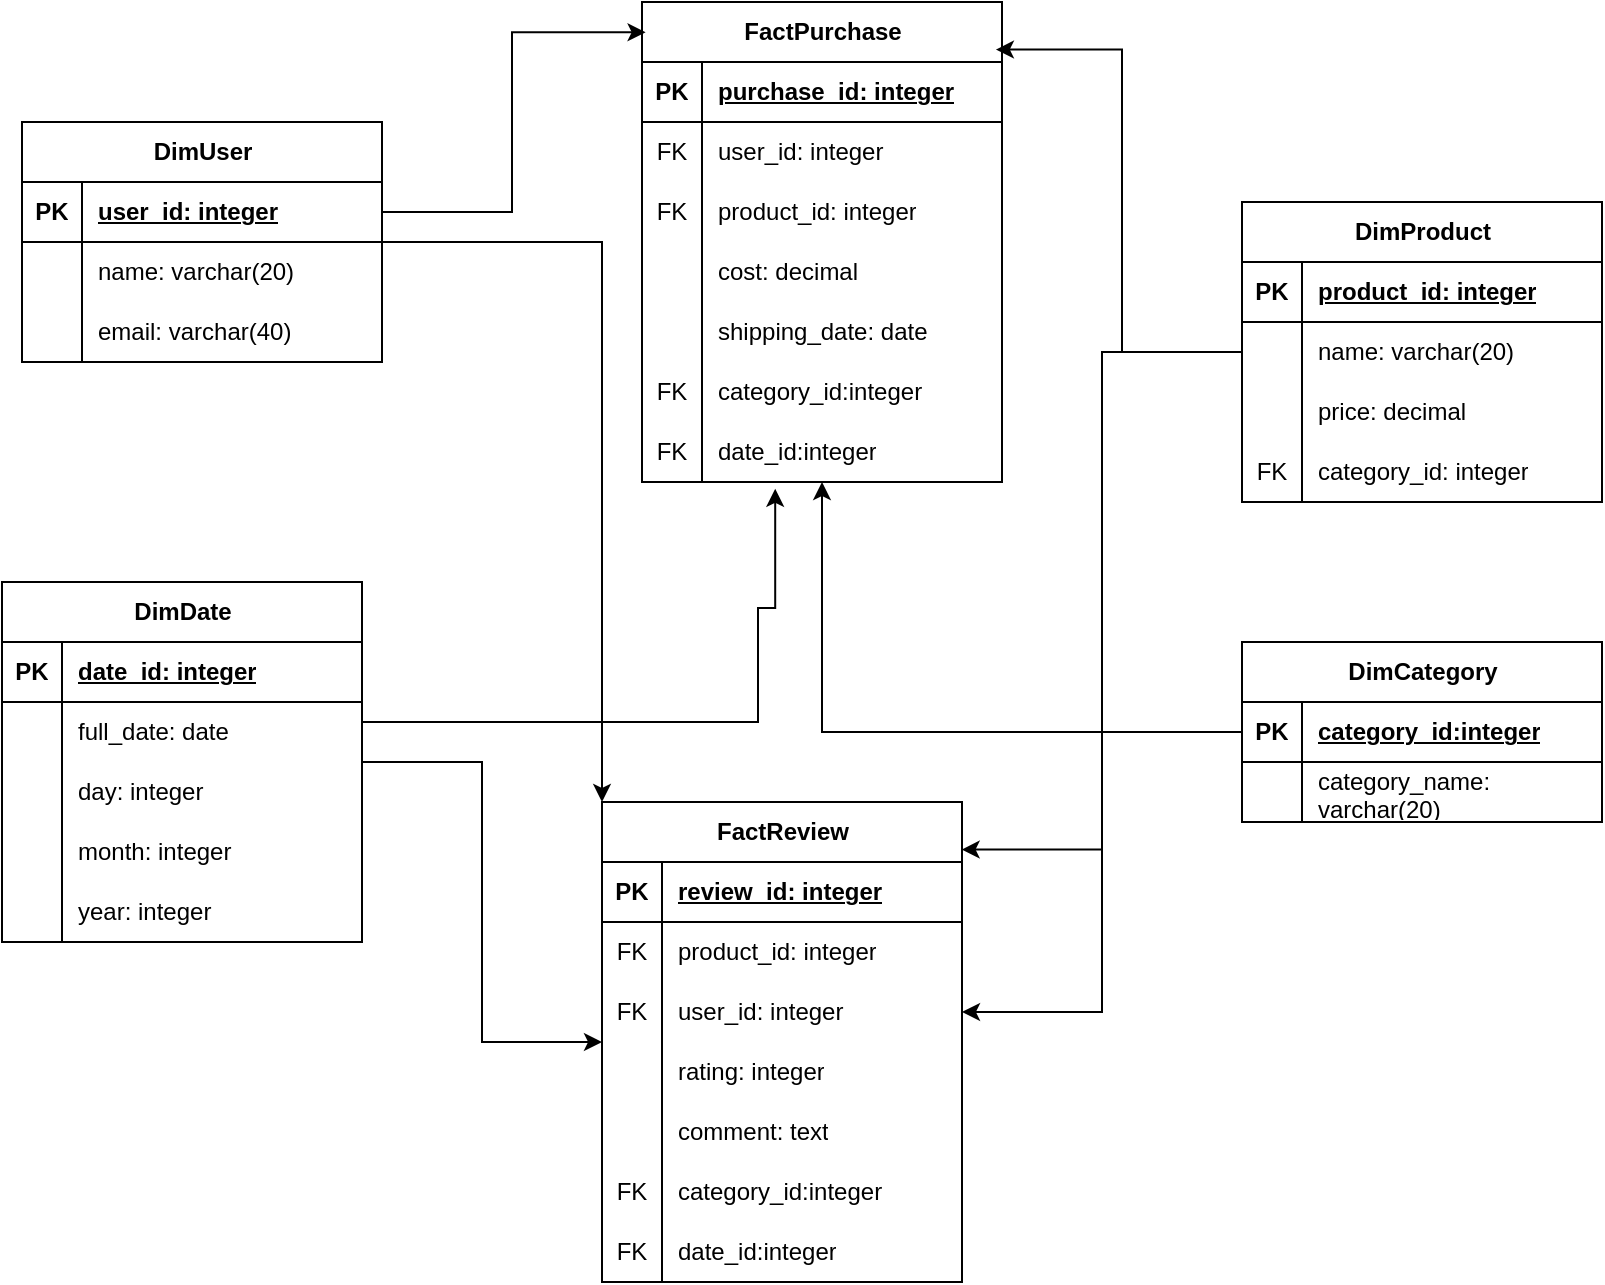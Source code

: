 <mxfile version="24.9.0">
  <diagram name="Страница-1" id="wUg-gi6OLeKj8OR2KVJY">
    <mxGraphModel dx="1877" dy="557" grid="1" gridSize="10" guides="1" tooltips="1" connect="1" arrows="1" fold="1" page="1" pageScale="1" pageWidth="827" pageHeight="1169" math="0" shadow="0">
      <root>
        <mxCell id="0" />
        <mxCell id="1" parent="0" />
        <mxCell id="k4bOj2LmGXRxquR_Z8xC-97" style="edgeStyle=orthogonalEdgeStyle;rounded=0;orthogonalLoop=1;jettySize=auto;html=1;entryX=0;entryY=0;entryDx=0;entryDy=0;" edge="1" parent="1" source="k4bOj2LmGXRxquR_Z8xC-1" target="k4bOj2LmGXRxquR_Z8xC-66">
          <mxGeometry relative="1" as="geometry" />
        </mxCell>
        <mxCell id="k4bOj2LmGXRxquR_Z8xC-1" value="DimUser" style="shape=table;startSize=30;container=1;collapsible=1;childLayout=tableLayout;fixedRows=1;rowLines=0;fontStyle=1;align=center;resizeLast=1;html=1;" vertex="1" parent="1">
          <mxGeometry x="-30" y="180" width="180" height="120" as="geometry" />
        </mxCell>
        <mxCell id="k4bOj2LmGXRxquR_Z8xC-2" value="" style="shape=tableRow;horizontal=0;startSize=0;swimlaneHead=0;swimlaneBody=0;fillColor=none;collapsible=0;dropTarget=0;points=[[0,0.5],[1,0.5]];portConstraint=eastwest;top=0;left=0;right=0;bottom=1;" vertex="1" parent="k4bOj2LmGXRxquR_Z8xC-1">
          <mxGeometry y="30" width="180" height="30" as="geometry" />
        </mxCell>
        <mxCell id="k4bOj2LmGXRxquR_Z8xC-3" value="PK" style="shape=partialRectangle;connectable=0;fillColor=none;top=0;left=0;bottom=0;right=0;fontStyle=1;overflow=hidden;whiteSpace=wrap;html=1;" vertex="1" parent="k4bOj2LmGXRxquR_Z8xC-2">
          <mxGeometry width="30" height="30" as="geometry">
            <mxRectangle width="30" height="30" as="alternateBounds" />
          </mxGeometry>
        </mxCell>
        <mxCell id="k4bOj2LmGXRxquR_Z8xC-4" value="user_id: integer" style="shape=partialRectangle;connectable=0;fillColor=none;top=0;left=0;bottom=0;right=0;align=left;spacingLeft=6;fontStyle=5;overflow=hidden;whiteSpace=wrap;html=1;" vertex="1" parent="k4bOj2LmGXRxquR_Z8xC-2">
          <mxGeometry x="30" width="150" height="30" as="geometry">
            <mxRectangle width="150" height="30" as="alternateBounds" />
          </mxGeometry>
        </mxCell>
        <mxCell id="k4bOj2LmGXRxquR_Z8xC-5" value="" style="shape=tableRow;horizontal=0;startSize=0;swimlaneHead=0;swimlaneBody=0;fillColor=none;collapsible=0;dropTarget=0;points=[[0,0.5],[1,0.5]];portConstraint=eastwest;top=0;left=0;right=0;bottom=0;" vertex="1" parent="k4bOj2LmGXRxquR_Z8xC-1">
          <mxGeometry y="60" width="180" height="30" as="geometry" />
        </mxCell>
        <mxCell id="k4bOj2LmGXRxquR_Z8xC-6" value="" style="shape=partialRectangle;connectable=0;fillColor=none;top=0;left=0;bottom=0;right=0;editable=1;overflow=hidden;whiteSpace=wrap;html=1;" vertex="1" parent="k4bOj2LmGXRxquR_Z8xC-5">
          <mxGeometry width="30" height="30" as="geometry">
            <mxRectangle width="30" height="30" as="alternateBounds" />
          </mxGeometry>
        </mxCell>
        <mxCell id="k4bOj2LmGXRxquR_Z8xC-7" value="name: varchar(20)" style="shape=partialRectangle;connectable=0;fillColor=none;top=0;left=0;bottom=0;right=0;align=left;spacingLeft=6;overflow=hidden;whiteSpace=wrap;html=1;" vertex="1" parent="k4bOj2LmGXRxquR_Z8xC-5">
          <mxGeometry x="30" width="150" height="30" as="geometry">
            <mxRectangle width="150" height="30" as="alternateBounds" />
          </mxGeometry>
        </mxCell>
        <mxCell id="k4bOj2LmGXRxquR_Z8xC-8" value="" style="shape=tableRow;horizontal=0;startSize=0;swimlaneHead=0;swimlaneBody=0;fillColor=none;collapsible=0;dropTarget=0;points=[[0,0.5],[1,0.5]];portConstraint=eastwest;top=0;left=0;right=0;bottom=0;" vertex="1" parent="k4bOj2LmGXRxquR_Z8xC-1">
          <mxGeometry y="90" width="180" height="30" as="geometry" />
        </mxCell>
        <mxCell id="k4bOj2LmGXRxquR_Z8xC-9" value="" style="shape=partialRectangle;connectable=0;fillColor=none;top=0;left=0;bottom=0;right=0;editable=1;overflow=hidden;whiteSpace=wrap;html=1;" vertex="1" parent="k4bOj2LmGXRxquR_Z8xC-8">
          <mxGeometry width="30" height="30" as="geometry">
            <mxRectangle width="30" height="30" as="alternateBounds" />
          </mxGeometry>
        </mxCell>
        <mxCell id="k4bOj2LmGXRxquR_Z8xC-10" value="email: varchar(40)" style="shape=partialRectangle;connectable=0;fillColor=none;top=0;left=0;bottom=0;right=0;align=left;spacingLeft=6;overflow=hidden;whiteSpace=wrap;html=1;" vertex="1" parent="k4bOj2LmGXRxquR_Z8xC-8">
          <mxGeometry x="30" width="150" height="30" as="geometry">
            <mxRectangle width="150" height="30" as="alternateBounds" />
          </mxGeometry>
        </mxCell>
        <mxCell id="k4bOj2LmGXRxquR_Z8xC-14" value="FactPurchase" style="shape=table;startSize=30;container=1;collapsible=1;childLayout=tableLayout;fixedRows=1;rowLines=0;fontStyle=1;align=center;resizeLast=1;html=1;" vertex="1" parent="1">
          <mxGeometry x="280" y="120" width="180" height="240" as="geometry" />
        </mxCell>
        <mxCell id="k4bOj2LmGXRxquR_Z8xC-15" value="" style="shape=tableRow;horizontal=0;startSize=0;swimlaneHead=0;swimlaneBody=0;fillColor=none;collapsible=0;dropTarget=0;points=[[0,0.5],[1,0.5]];portConstraint=eastwest;top=0;left=0;right=0;bottom=1;" vertex="1" parent="k4bOj2LmGXRxquR_Z8xC-14">
          <mxGeometry y="30" width="180" height="30" as="geometry" />
        </mxCell>
        <mxCell id="k4bOj2LmGXRxquR_Z8xC-16" value="PK" style="shape=partialRectangle;connectable=0;fillColor=none;top=0;left=0;bottom=0;right=0;fontStyle=1;overflow=hidden;whiteSpace=wrap;html=1;" vertex="1" parent="k4bOj2LmGXRxquR_Z8xC-15">
          <mxGeometry width="30" height="30" as="geometry">
            <mxRectangle width="30" height="30" as="alternateBounds" />
          </mxGeometry>
        </mxCell>
        <mxCell id="k4bOj2LmGXRxquR_Z8xC-17" value="purchase_id: integer" style="shape=partialRectangle;connectable=0;fillColor=none;top=0;left=0;bottom=0;right=0;align=left;spacingLeft=6;fontStyle=5;overflow=hidden;whiteSpace=wrap;html=1;" vertex="1" parent="k4bOj2LmGXRxquR_Z8xC-15">
          <mxGeometry x="30" width="150" height="30" as="geometry">
            <mxRectangle width="150" height="30" as="alternateBounds" />
          </mxGeometry>
        </mxCell>
        <mxCell id="k4bOj2LmGXRxquR_Z8xC-18" value="" style="shape=tableRow;horizontal=0;startSize=0;swimlaneHead=0;swimlaneBody=0;fillColor=none;collapsible=0;dropTarget=0;points=[[0,0.5],[1,0.5]];portConstraint=eastwest;top=0;left=0;right=0;bottom=0;" vertex="1" parent="k4bOj2LmGXRxquR_Z8xC-14">
          <mxGeometry y="60" width="180" height="30" as="geometry" />
        </mxCell>
        <mxCell id="k4bOj2LmGXRxquR_Z8xC-19" value="FK" style="shape=partialRectangle;connectable=0;fillColor=none;top=0;left=0;bottom=0;right=0;editable=1;overflow=hidden;whiteSpace=wrap;html=1;" vertex="1" parent="k4bOj2LmGXRxquR_Z8xC-18">
          <mxGeometry width="30" height="30" as="geometry">
            <mxRectangle width="30" height="30" as="alternateBounds" />
          </mxGeometry>
        </mxCell>
        <mxCell id="k4bOj2LmGXRxquR_Z8xC-20" value="user_id: integer" style="shape=partialRectangle;connectable=0;fillColor=none;top=0;left=0;bottom=0;right=0;align=left;spacingLeft=6;overflow=hidden;whiteSpace=wrap;html=1;" vertex="1" parent="k4bOj2LmGXRxquR_Z8xC-18">
          <mxGeometry x="30" width="150" height="30" as="geometry">
            <mxRectangle width="150" height="30" as="alternateBounds" />
          </mxGeometry>
        </mxCell>
        <mxCell id="k4bOj2LmGXRxquR_Z8xC-21" value="" style="shape=tableRow;horizontal=0;startSize=0;swimlaneHead=0;swimlaneBody=0;fillColor=none;collapsible=0;dropTarget=0;points=[[0,0.5],[1,0.5]];portConstraint=eastwest;top=0;left=0;right=0;bottom=0;" vertex="1" parent="k4bOj2LmGXRxquR_Z8xC-14">
          <mxGeometry y="90" width="180" height="30" as="geometry" />
        </mxCell>
        <mxCell id="k4bOj2LmGXRxquR_Z8xC-22" value="FK" style="shape=partialRectangle;connectable=0;fillColor=none;top=0;left=0;bottom=0;right=0;editable=1;overflow=hidden;whiteSpace=wrap;html=1;" vertex="1" parent="k4bOj2LmGXRxquR_Z8xC-21">
          <mxGeometry width="30" height="30" as="geometry">
            <mxRectangle width="30" height="30" as="alternateBounds" />
          </mxGeometry>
        </mxCell>
        <mxCell id="k4bOj2LmGXRxquR_Z8xC-23" value="product_id: integer" style="shape=partialRectangle;connectable=0;fillColor=none;top=0;left=0;bottom=0;right=0;align=left;spacingLeft=6;overflow=hidden;whiteSpace=wrap;html=1;" vertex="1" parent="k4bOj2LmGXRxquR_Z8xC-21">
          <mxGeometry x="30" width="150" height="30" as="geometry">
            <mxRectangle width="150" height="30" as="alternateBounds" />
          </mxGeometry>
        </mxCell>
        <mxCell id="k4bOj2LmGXRxquR_Z8xC-24" value="" style="shape=tableRow;horizontal=0;startSize=0;swimlaneHead=0;swimlaneBody=0;fillColor=none;collapsible=0;dropTarget=0;points=[[0,0.5],[1,0.5]];portConstraint=eastwest;top=0;left=0;right=0;bottom=0;" vertex="1" parent="k4bOj2LmGXRxquR_Z8xC-14">
          <mxGeometry y="120" width="180" height="30" as="geometry" />
        </mxCell>
        <mxCell id="k4bOj2LmGXRxquR_Z8xC-25" value="" style="shape=partialRectangle;connectable=0;fillColor=none;top=0;left=0;bottom=0;right=0;editable=1;overflow=hidden;whiteSpace=wrap;html=1;" vertex="1" parent="k4bOj2LmGXRxquR_Z8xC-24">
          <mxGeometry width="30" height="30" as="geometry">
            <mxRectangle width="30" height="30" as="alternateBounds" />
          </mxGeometry>
        </mxCell>
        <mxCell id="k4bOj2LmGXRxquR_Z8xC-26" value="cost: decimal" style="shape=partialRectangle;connectable=0;fillColor=none;top=0;left=0;bottom=0;right=0;align=left;spacingLeft=6;overflow=hidden;whiteSpace=wrap;html=1;" vertex="1" parent="k4bOj2LmGXRxquR_Z8xC-24">
          <mxGeometry x="30" width="150" height="30" as="geometry">
            <mxRectangle width="150" height="30" as="alternateBounds" />
          </mxGeometry>
        </mxCell>
        <mxCell id="k4bOj2LmGXRxquR_Z8xC-82" value="" style="shape=tableRow;horizontal=0;startSize=0;swimlaneHead=0;swimlaneBody=0;fillColor=none;collapsible=0;dropTarget=0;points=[[0,0.5],[1,0.5]];portConstraint=eastwest;top=0;left=0;right=0;bottom=0;" vertex="1" parent="k4bOj2LmGXRxquR_Z8xC-14">
          <mxGeometry y="150" width="180" height="30" as="geometry" />
        </mxCell>
        <mxCell id="k4bOj2LmGXRxquR_Z8xC-83" value="" style="shape=partialRectangle;connectable=0;fillColor=none;top=0;left=0;bottom=0;right=0;editable=1;overflow=hidden;whiteSpace=wrap;html=1;" vertex="1" parent="k4bOj2LmGXRxquR_Z8xC-82">
          <mxGeometry width="30" height="30" as="geometry">
            <mxRectangle width="30" height="30" as="alternateBounds" />
          </mxGeometry>
        </mxCell>
        <mxCell id="k4bOj2LmGXRxquR_Z8xC-84" value="shipping_date: date" style="shape=partialRectangle;connectable=0;fillColor=none;top=0;left=0;bottom=0;right=0;align=left;spacingLeft=6;overflow=hidden;whiteSpace=wrap;html=1;" vertex="1" parent="k4bOj2LmGXRxquR_Z8xC-82">
          <mxGeometry x="30" width="150" height="30" as="geometry">
            <mxRectangle width="150" height="30" as="alternateBounds" />
          </mxGeometry>
        </mxCell>
        <mxCell id="k4bOj2LmGXRxquR_Z8xC-122" value="" style="shape=tableRow;horizontal=0;startSize=0;swimlaneHead=0;swimlaneBody=0;fillColor=none;collapsible=0;dropTarget=0;points=[[0,0.5],[1,0.5]];portConstraint=eastwest;top=0;left=0;right=0;bottom=0;" vertex="1" parent="k4bOj2LmGXRxquR_Z8xC-14">
          <mxGeometry y="180" width="180" height="30" as="geometry" />
        </mxCell>
        <mxCell id="k4bOj2LmGXRxquR_Z8xC-123" value="FK" style="shape=partialRectangle;connectable=0;fillColor=none;top=0;left=0;bottom=0;right=0;editable=1;overflow=hidden;whiteSpace=wrap;html=1;" vertex="1" parent="k4bOj2LmGXRxquR_Z8xC-122">
          <mxGeometry width="30" height="30" as="geometry">
            <mxRectangle width="30" height="30" as="alternateBounds" />
          </mxGeometry>
        </mxCell>
        <mxCell id="k4bOj2LmGXRxquR_Z8xC-124" value="category_id:integer" style="shape=partialRectangle;connectable=0;fillColor=none;top=0;left=0;bottom=0;right=0;align=left;spacingLeft=6;overflow=hidden;whiteSpace=wrap;html=1;" vertex="1" parent="k4bOj2LmGXRxquR_Z8xC-122">
          <mxGeometry x="30" width="150" height="30" as="geometry">
            <mxRectangle width="150" height="30" as="alternateBounds" />
          </mxGeometry>
        </mxCell>
        <mxCell id="k4bOj2LmGXRxquR_Z8xC-125" value="" style="shape=tableRow;horizontal=0;startSize=0;swimlaneHead=0;swimlaneBody=0;fillColor=none;collapsible=0;dropTarget=0;points=[[0,0.5],[1,0.5]];portConstraint=eastwest;top=0;left=0;right=0;bottom=0;" vertex="1" parent="k4bOj2LmGXRxquR_Z8xC-14">
          <mxGeometry y="210" width="180" height="30" as="geometry" />
        </mxCell>
        <mxCell id="k4bOj2LmGXRxquR_Z8xC-126" value="FK" style="shape=partialRectangle;connectable=0;fillColor=none;top=0;left=0;bottom=0;right=0;editable=1;overflow=hidden;whiteSpace=wrap;html=1;" vertex="1" parent="k4bOj2LmGXRxquR_Z8xC-125">
          <mxGeometry width="30" height="30" as="geometry">
            <mxRectangle width="30" height="30" as="alternateBounds" />
          </mxGeometry>
        </mxCell>
        <mxCell id="k4bOj2LmGXRxquR_Z8xC-127" value="date_id:integer" style="shape=partialRectangle;connectable=0;fillColor=none;top=0;left=0;bottom=0;right=0;align=left;spacingLeft=6;overflow=hidden;whiteSpace=wrap;html=1;" vertex="1" parent="k4bOj2LmGXRxquR_Z8xC-125">
          <mxGeometry x="30" width="150" height="30" as="geometry">
            <mxRectangle width="150" height="30" as="alternateBounds" />
          </mxGeometry>
        </mxCell>
        <mxCell id="k4bOj2LmGXRxquR_Z8xC-93" style="edgeStyle=orthogonalEdgeStyle;rounded=0;orthogonalLoop=1;jettySize=auto;html=1;" edge="1" parent="1" source="k4bOj2LmGXRxquR_Z8xC-27" target="k4bOj2LmGXRxquR_Z8xC-14">
          <mxGeometry relative="1" as="geometry" />
        </mxCell>
        <mxCell id="k4bOj2LmGXRxquR_Z8xC-27" value="DimCategory" style="shape=table;startSize=30;container=1;collapsible=1;childLayout=tableLayout;fixedRows=1;rowLines=0;fontStyle=1;align=center;resizeLast=1;html=1;" vertex="1" parent="1">
          <mxGeometry x="580" y="440" width="180" height="90" as="geometry" />
        </mxCell>
        <mxCell id="k4bOj2LmGXRxquR_Z8xC-28" value="" style="shape=tableRow;horizontal=0;startSize=0;swimlaneHead=0;swimlaneBody=0;fillColor=none;collapsible=0;dropTarget=0;points=[[0,0.5],[1,0.5]];portConstraint=eastwest;top=0;left=0;right=0;bottom=1;" vertex="1" parent="k4bOj2LmGXRxquR_Z8xC-27">
          <mxGeometry y="30" width="180" height="30" as="geometry" />
        </mxCell>
        <mxCell id="k4bOj2LmGXRxquR_Z8xC-29" value="PK" style="shape=partialRectangle;connectable=0;fillColor=none;top=0;left=0;bottom=0;right=0;fontStyle=1;overflow=hidden;whiteSpace=wrap;html=1;" vertex="1" parent="k4bOj2LmGXRxquR_Z8xC-28">
          <mxGeometry width="30" height="30" as="geometry">
            <mxRectangle width="30" height="30" as="alternateBounds" />
          </mxGeometry>
        </mxCell>
        <mxCell id="k4bOj2LmGXRxquR_Z8xC-30" value="category_id:integer" style="shape=partialRectangle;connectable=0;fillColor=none;top=0;left=0;bottom=0;right=0;align=left;spacingLeft=6;fontStyle=5;overflow=hidden;whiteSpace=wrap;html=1;" vertex="1" parent="k4bOj2LmGXRxquR_Z8xC-28">
          <mxGeometry x="30" width="150" height="30" as="geometry">
            <mxRectangle width="150" height="30" as="alternateBounds" />
          </mxGeometry>
        </mxCell>
        <mxCell id="k4bOj2LmGXRxquR_Z8xC-31" value="" style="shape=tableRow;horizontal=0;startSize=0;swimlaneHead=0;swimlaneBody=0;fillColor=none;collapsible=0;dropTarget=0;points=[[0,0.5],[1,0.5]];portConstraint=eastwest;top=0;left=0;right=0;bottom=0;" vertex="1" parent="k4bOj2LmGXRxquR_Z8xC-27">
          <mxGeometry y="60" width="180" height="30" as="geometry" />
        </mxCell>
        <mxCell id="k4bOj2LmGXRxquR_Z8xC-32" value="" style="shape=partialRectangle;connectable=0;fillColor=none;top=0;left=0;bottom=0;right=0;editable=1;overflow=hidden;whiteSpace=wrap;html=1;" vertex="1" parent="k4bOj2LmGXRxquR_Z8xC-31">
          <mxGeometry width="30" height="30" as="geometry">
            <mxRectangle width="30" height="30" as="alternateBounds" />
          </mxGeometry>
        </mxCell>
        <mxCell id="k4bOj2LmGXRxquR_Z8xC-33" value="category_name: varchar(20)" style="shape=partialRectangle;connectable=0;fillColor=none;top=0;left=0;bottom=0;right=0;align=left;spacingLeft=6;overflow=hidden;whiteSpace=wrap;html=1;" vertex="1" parent="k4bOj2LmGXRxquR_Z8xC-31">
          <mxGeometry x="30" width="150" height="30" as="geometry">
            <mxRectangle width="150" height="30" as="alternateBounds" />
          </mxGeometry>
        </mxCell>
        <mxCell id="k4bOj2LmGXRxquR_Z8xC-40" value="DimProduct" style="shape=table;startSize=30;container=1;collapsible=1;childLayout=tableLayout;fixedRows=1;rowLines=0;fontStyle=1;align=center;resizeLast=1;html=1;" vertex="1" parent="1">
          <mxGeometry x="580" y="220" width="180" height="150" as="geometry" />
        </mxCell>
        <mxCell id="k4bOj2LmGXRxquR_Z8xC-41" value="" style="shape=tableRow;horizontal=0;startSize=0;swimlaneHead=0;swimlaneBody=0;fillColor=none;collapsible=0;dropTarget=0;points=[[0,0.5],[1,0.5]];portConstraint=eastwest;top=0;left=0;right=0;bottom=1;" vertex="1" parent="k4bOj2LmGXRxquR_Z8xC-40">
          <mxGeometry y="30" width="180" height="30" as="geometry" />
        </mxCell>
        <mxCell id="k4bOj2LmGXRxquR_Z8xC-42" value="PK" style="shape=partialRectangle;connectable=0;fillColor=none;top=0;left=0;bottom=0;right=0;fontStyle=1;overflow=hidden;whiteSpace=wrap;html=1;" vertex="1" parent="k4bOj2LmGXRxquR_Z8xC-41">
          <mxGeometry width="30" height="30" as="geometry">
            <mxRectangle width="30" height="30" as="alternateBounds" />
          </mxGeometry>
        </mxCell>
        <mxCell id="k4bOj2LmGXRxquR_Z8xC-43" value="product_id: integer" style="shape=partialRectangle;connectable=0;fillColor=none;top=0;left=0;bottom=0;right=0;align=left;spacingLeft=6;fontStyle=5;overflow=hidden;whiteSpace=wrap;html=1;" vertex="1" parent="k4bOj2LmGXRxquR_Z8xC-41">
          <mxGeometry x="30" width="150" height="30" as="geometry">
            <mxRectangle width="150" height="30" as="alternateBounds" />
          </mxGeometry>
        </mxCell>
        <mxCell id="k4bOj2LmGXRxquR_Z8xC-44" value="" style="shape=tableRow;horizontal=0;startSize=0;swimlaneHead=0;swimlaneBody=0;fillColor=none;collapsible=0;dropTarget=0;points=[[0,0.5],[1,0.5]];portConstraint=eastwest;top=0;left=0;right=0;bottom=0;" vertex="1" parent="k4bOj2LmGXRxquR_Z8xC-40">
          <mxGeometry y="60" width="180" height="30" as="geometry" />
        </mxCell>
        <mxCell id="k4bOj2LmGXRxquR_Z8xC-45" value="" style="shape=partialRectangle;connectable=0;fillColor=none;top=0;left=0;bottom=0;right=0;editable=1;overflow=hidden;whiteSpace=wrap;html=1;" vertex="1" parent="k4bOj2LmGXRxquR_Z8xC-44">
          <mxGeometry width="30" height="30" as="geometry">
            <mxRectangle width="30" height="30" as="alternateBounds" />
          </mxGeometry>
        </mxCell>
        <mxCell id="k4bOj2LmGXRxquR_Z8xC-46" value="name: varchar(20)" style="shape=partialRectangle;connectable=0;fillColor=none;top=0;left=0;bottom=0;right=0;align=left;spacingLeft=6;overflow=hidden;whiteSpace=wrap;html=1;" vertex="1" parent="k4bOj2LmGXRxquR_Z8xC-44">
          <mxGeometry x="30" width="150" height="30" as="geometry">
            <mxRectangle width="150" height="30" as="alternateBounds" />
          </mxGeometry>
        </mxCell>
        <mxCell id="k4bOj2LmGXRxquR_Z8xC-47" value="" style="shape=tableRow;horizontal=0;startSize=0;swimlaneHead=0;swimlaneBody=0;fillColor=none;collapsible=0;dropTarget=0;points=[[0,0.5],[1,0.5]];portConstraint=eastwest;top=0;left=0;right=0;bottom=0;" vertex="1" parent="k4bOj2LmGXRxquR_Z8xC-40">
          <mxGeometry y="90" width="180" height="30" as="geometry" />
        </mxCell>
        <mxCell id="k4bOj2LmGXRxquR_Z8xC-48" value="" style="shape=partialRectangle;connectable=0;fillColor=none;top=0;left=0;bottom=0;right=0;editable=1;overflow=hidden;whiteSpace=wrap;html=1;" vertex="1" parent="k4bOj2LmGXRxquR_Z8xC-47">
          <mxGeometry width="30" height="30" as="geometry">
            <mxRectangle width="30" height="30" as="alternateBounds" />
          </mxGeometry>
        </mxCell>
        <mxCell id="k4bOj2LmGXRxquR_Z8xC-49" value="price: decimal" style="shape=partialRectangle;connectable=0;fillColor=none;top=0;left=0;bottom=0;right=0;align=left;spacingLeft=6;overflow=hidden;whiteSpace=wrap;html=1;" vertex="1" parent="k4bOj2LmGXRxquR_Z8xC-47">
          <mxGeometry x="30" width="150" height="30" as="geometry">
            <mxRectangle width="150" height="30" as="alternateBounds" />
          </mxGeometry>
        </mxCell>
        <mxCell id="k4bOj2LmGXRxquR_Z8xC-50" value="" style="shape=tableRow;horizontal=0;startSize=0;swimlaneHead=0;swimlaneBody=0;fillColor=none;collapsible=0;dropTarget=0;points=[[0,0.5],[1,0.5]];portConstraint=eastwest;top=0;left=0;right=0;bottom=0;" vertex="1" parent="k4bOj2LmGXRxquR_Z8xC-40">
          <mxGeometry y="120" width="180" height="30" as="geometry" />
        </mxCell>
        <mxCell id="k4bOj2LmGXRxquR_Z8xC-51" value="FK" style="shape=partialRectangle;connectable=0;fillColor=none;top=0;left=0;bottom=0;right=0;editable=1;overflow=hidden;whiteSpace=wrap;html=1;" vertex="1" parent="k4bOj2LmGXRxquR_Z8xC-50">
          <mxGeometry width="30" height="30" as="geometry">
            <mxRectangle width="30" height="30" as="alternateBounds" />
          </mxGeometry>
        </mxCell>
        <mxCell id="k4bOj2LmGXRxquR_Z8xC-52" value="category_id: integer" style="shape=partialRectangle;connectable=0;fillColor=none;top=0;left=0;bottom=0;right=0;align=left;spacingLeft=6;overflow=hidden;whiteSpace=wrap;html=1;" vertex="1" parent="k4bOj2LmGXRxquR_Z8xC-50">
          <mxGeometry x="30" width="150" height="30" as="geometry">
            <mxRectangle width="150" height="30" as="alternateBounds" />
          </mxGeometry>
        </mxCell>
        <mxCell id="k4bOj2LmGXRxquR_Z8xC-96" style="edgeStyle=orthogonalEdgeStyle;rounded=0;orthogonalLoop=1;jettySize=auto;html=1;" edge="1" parent="1" source="k4bOj2LmGXRxquR_Z8xC-53" target="k4bOj2LmGXRxquR_Z8xC-66">
          <mxGeometry relative="1" as="geometry" />
        </mxCell>
        <mxCell id="k4bOj2LmGXRxquR_Z8xC-53" value="DimDate" style="shape=table;startSize=30;container=1;collapsible=1;childLayout=tableLayout;fixedRows=1;rowLines=0;fontStyle=1;align=center;resizeLast=1;html=1;" vertex="1" parent="1">
          <mxGeometry x="-40" y="410" width="180" height="180" as="geometry" />
        </mxCell>
        <mxCell id="k4bOj2LmGXRxquR_Z8xC-54" value="" style="shape=tableRow;horizontal=0;startSize=0;swimlaneHead=0;swimlaneBody=0;fillColor=none;collapsible=0;dropTarget=0;points=[[0,0.5],[1,0.5]];portConstraint=eastwest;top=0;left=0;right=0;bottom=1;" vertex="1" parent="k4bOj2LmGXRxquR_Z8xC-53">
          <mxGeometry y="30" width="180" height="30" as="geometry" />
        </mxCell>
        <mxCell id="k4bOj2LmGXRxquR_Z8xC-55" value="PK" style="shape=partialRectangle;connectable=0;fillColor=none;top=0;left=0;bottom=0;right=0;fontStyle=1;overflow=hidden;whiteSpace=wrap;html=1;" vertex="1" parent="k4bOj2LmGXRxquR_Z8xC-54">
          <mxGeometry width="30" height="30" as="geometry">
            <mxRectangle width="30" height="30" as="alternateBounds" />
          </mxGeometry>
        </mxCell>
        <mxCell id="k4bOj2LmGXRxquR_Z8xC-56" value="date_id: integer" style="shape=partialRectangle;connectable=0;fillColor=none;top=0;left=0;bottom=0;right=0;align=left;spacingLeft=6;fontStyle=5;overflow=hidden;whiteSpace=wrap;html=1;" vertex="1" parent="k4bOj2LmGXRxquR_Z8xC-54">
          <mxGeometry x="30" width="150" height="30" as="geometry">
            <mxRectangle width="150" height="30" as="alternateBounds" />
          </mxGeometry>
        </mxCell>
        <mxCell id="k4bOj2LmGXRxquR_Z8xC-57" value="" style="shape=tableRow;horizontal=0;startSize=0;swimlaneHead=0;swimlaneBody=0;fillColor=none;collapsible=0;dropTarget=0;points=[[0,0.5],[1,0.5]];portConstraint=eastwest;top=0;left=0;right=0;bottom=0;" vertex="1" parent="k4bOj2LmGXRxquR_Z8xC-53">
          <mxGeometry y="60" width="180" height="30" as="geometry" />
        </mxCell>
        <mxCell id="k4bOj2LmGXRxquR_Z8xC-58" value="" style="shape=partialRectangle;connectable=0;fillColor=none;top=0;left=0;bottom=0;right=0;editable=1;overflow=hidden;whiteSpace=wrap;html=1;" vertex="1" parent="k4bOj2LmGXRxquR_Z8xC-57">
          <mxGeometry width="30" height="30" as="geometry">
            <mxRectangle width="30" height="30" as="alternateBounds" />
          </mxGeometry>
        </mxCell>
        <mxCell id="k4bOj2LmGXRxquR_Z8xC-59" value="full_date: date" style="shape=partialRectangle;connectable=0;fillColor=none;top=0;left=0;bottom=0;right=0;align=left;spacingLeft=6;overflow=hidden;whiteSpace=wrap;html=1;" vertex="1" parent="k4bOj2LmGXRxquR_Z8xC-57">
          <mxGeometry x="30" width="150" height="30" as="geometry">
            <mxRectangle width="150" height="30" as="alternateBounds" />
          </mxGeometry>
        </mxCell>
        <mxCell id="k4bOj2LmGXRxquR_Z8xC-60" value="" style="shape=tableRow;horizontal=0;startSize=0;swimlaneHead=0;swimlaneBody=0;fillColor=none;collapsible=0;dropTarget=0;points=[[0,0.5],[1,0.5]];portConstraint=eastwest;top=0;left=0;right=0;bottom=0;" vertex="1" parent="k4bOj2LmGXRxquR_Z8xC-53">
          <mxGeometry y="90" width="180" height="30" as="geometry" />
        </mxCell>
        <mxCell id="k4bOj2LmGXRxquR_Z8xC-61" value="" style="shape=partialRectangle;connectable=0;fillColor=none;top=0;left=0;bottom=0;right=0;editable=1;overflow=hidden;whiteSpace=wrap;html=1;" vertex="1" parent="k4bOj2LmGXRxquR_Z8xC-60">
          <mxGeometry width="30" height="30" as="geometry">
            <mxRectangle width="30" height="30" as="alternateBounds" />
          </mxGeometry>
        </mxCell>
        <mxCell id="k4bOj2LmGXRxquR_Z8xC-62" value="day: integer" style="shape=partialRectangle;connectable=0;fillColor=none;top=0;left=0;bottom=0;right=0;align=left;spacingLeft=6;overflow=hidden;whiteSpace=wrap;html=1;" vertex="1" parent="k4bOj2LmGXRxquR_Z8xC-60">
          <mxGeometry x="30" width="150" height="30" as="geometry">
            <mxRectangle width="150" height="30" as="alternateBounds" />
          </mxGeometry>
        </mxCell>
        <mxCell id="k4bOj2LmGXRxquR_Z8xC-63" value="" style="shape=tableRow;horizontal=0;startSize=0;swimlaneHead=0;swimlaneBody=0;fillColor=none;collapsible=0;dropTarget=0;points=[[0,0.5],[1,0.5]];portConstraint=eastwest;top=0;left=0;right=0;bottom=0;" vertex="1" parent="k4bOj2LmGXRxquR_Z8xC-53">
          <mxGeometry y="120" width="180" height="30" as="geometry" />
        </mxCell>
        <mxCell id="k4bOj2LmGXRxquR_Z8xC-64" value="" style="shape=partialRectangle;connectable=0;fillColor=none;top=0;left=0;bottom=0;right=0;editable=1;overflow=hidden;whiteSpace=wrap;html=1;" vertex="1" parent="k4bOj2LmGXRxquR_Z8xC-63">
          <mxGeometry width="30" height="30" as="geometry">
            <mxRectangle width="30" height="30" as="alternateBounds" />
          </mxGeometry>
        </mxCell>
        <mxCell id="k4bOj2LmGXRxquR_Z8xC-65" value="month: integer" style="shape=partialRectangle;connectable=0;fillColor=none;top=0;left=0;bottom=0;right=0;align=left;spacingLeft=6;overflow=hidden;whiteSpace=wrap;html=1;" vertex="1" parent="k4bOj2LmGXRxquR_Z8xC-63">
          <mxGeometry x="30" width="150" height="30" as="geometry">
            <mxRectangle width="150" height="30" as="alternateBounds" />
          </mxGeometry>
        </mxCell>
        <mxCell id="k4bOj2LmGXRxquR_Z8xC-79" value="" style="shape=tableRow;horizontal=0;startSize=0;swimlaneHead=0;swimlaneBody=0;fillColor=none;collapsible=0;dropTarget=0;points=[[0,0.5],[1,0.5]];portConstraint=eastwest;top=0;left=0;right=0;bottom=0;" vertex="1" parent="k4bOj2LmGXRxquR_Z8xC-53">
          <mxGeometry y="150" width="180" height="30" as="geometry" />
        </mxCell>
        <mxCell id="k4bOj2LmGXRxquR_Z8xC-80" value="" style="shape=partialRectangle;connectable=0;fillColor=none;top=0;left=0;bottom=0;right=0;editable=1;overflow=hidden;whiteSpace=wrap;html=1;" vertex="1" parent="k4bOj2LmGXRxquR_Z8xC-79">
          <mxGeometry width="30" height="30" as="geometry">
            <mxRectangle width="30" height="30" as="alternateBounds" />
          </mxGeometry>
        </mxCell>
        <mxCell id="k4bOj2LmGXRxquR_Z8xC-81" value="year: integer" style="shape=partialRectangle;connectable=0;fillColor=none;top=0;left=0;bottom=0;right=0;align=left;spacingLeft=6;overflow=hidden;whiteSpace=wrap;html=1;" vertex="1" parent="k4bOj2LmGXRxquR_Z8xC-79">
          <mxGeometry x="30" width="150" height="30" as="geometry">
            <mxRectangle width="150" height="30" as="alternateBounds" />
          </mxGeometry>
        </mxCell>
        <mxCell id="k4bOj2LmGXRxquR_Z8xC-66" value="FactReview" style="shape=table;startSize=30;container=1;collapsible=1;childLayout=tableLayout;fixedRows=1;rowLines=0;fontStyle=1;align=center;resizeLast=1;html=1;" vertex="1" parent="1">
          <mxGeometry x="260" y="520" width="180" height="240" as="geometry" />
        </mxCell>
        <mxCell id="k4bOj2LmGXRxquR_Z8xC-67" value="" style="shape=tableRow;horizontal=0;startSize=0;swimlaneHead=0;swimlaneBody=0;fillColor=none;collapsible=0;dropTarget=0;points=[[0,0.5],[1,0.5]];portConstraint=eastwest;top=0;left=0;right=0;bottom=1;" vertex="1" parent="k4bOj2LmGXRxquR_Z8xC-66">
          <mxGeometry y="30" width="180" height="30" as="geometry" />
        </mxCell>
        <mxCell id="k4bOj2LmGXRxquR_Z8xC-68" value="PK" style="shape=partialRectangle;connectable=0;fillColor=none;top=0;left=0;bottom=0;right=0;fontStyle=1;overflow=hidden;whiteSpace=wrap;html=1;" vertex="1" parent="k4bOj2LmGXRxquR_Z8xC-67">
          <mxGeometry width="30" height="30" as="geometry">
            <mxRectangle width="30" height="30" as="alternateBounds" />
          </mxGeometry>
        </mxCell>
        <mxCell id="k4bOj2LmGXRxquR_Z8xC-69" value="review_id: integer" style="shape=partialRectangle;connectable=0;fillColor=none;top=0;left=0;bottom=0;right=0;align=left;spacingLeft=6;fontStyle=5;overflow=hidden;whiteSpace=wrap;html=1;" vertex="1" parent="k4bOj2LmGXRxquR_Z8xC-67">
          <mxGeometry x="30" width="150" height="30" as="geometry">
            <mxRectangle width="150" height="30" as="alternateBounds" />
          </mxGeometry>
        </mxCell>
        <mxCell id="k4bOj2LmGXRxquR_Z8xC-70" value="" style="shape=tableRow;horizontal=0;startSize=0;swimlaneHead=0;swimlaneBody=0;fillColor=none;collapsible=0;dropTarget=0;points=[[0,0.5],[1,0.5]];portConstraint=eastwest;top=0;left=0;right=0;bottom=0;" vertex="1" parent="k4bOj2LmGXRxquR_Z8xC-66">
          <mxGeometry y="60" width="180" height="30" as="geometry" />
        </mxCell>
        <mxCell id="k4bOj2LmGXRxquR_Z8xC-71" value="FK" style="shape=partialRectangle;connectable=0;fillColor=none;top=0;left=0;bottom=0;right=0;editable=1;overflow=hidden;whiteSpace=wrap;html=1;" vertex="1" parent="k4bOj2LmGXRxquR_Z8xC-70">
          <mxGeometry width="30" height="30" as="geometry">
            <mxRectangle width="30" height="30" as="alternateBounds" />
          </mxGeometry>
        </mxCell>
        <mxCell id="k4bOj2LmGXRxquR_Z8xC-72" value="product_id: integer" style="shape=partialRectangle;connectable=0;fillColor=none;top=0;left=0;bottom=0;right=0;align=left;spacingLeft=6;overflow=hidden;whiteSpace=wrap;html=1;" vertex="1" parent="k4bOj2LmGXRxquR_Z8xC-70">
          <mxGeometry x="30" width="150" height="30" as="geometry">
            <mxRectangle width="150" height="30" as="alternateBounds" />
          </mxGeometry>
        </mxCell>
        <mxCell id="k4bOj2LmGXRxquR_Z8xC-73" value="" style="shape=tableRow;horizontal=0;startSize=0;swimlaneHead=0;swimlaneBody=0;fillColor=none;collapsible=0;dropTarget=0;points=[[0,0.5],[1,0.5]];portConstraint=eastwest;top=0;left=0;right=0;bottom=0;" vertex="1" parent="k4bOj2LmGXRxquR_Z8xC-66">
          <mxGeometry y="90" width="180" height="30" as="geometry" />
        </mxCell>
        <mxCell id="k4bOj2LmGXRxquR_Z8xC-74" value="FK" style="shape=partialRectangle;connectable=0;fillColor=none;top=0;left=0;bottom=0;right=0;editable=1;overflow=hidden;whiteSpace=wrap;html=1;" vertex="1" parent="k4bOj2LmGXRxquR_Z8xC-73">
          <mxGeometry width="30" height="30" as="geometry">
            <mxRectangle width="30" height="30" as="alternateBounds" />
          </mxGeometry>
        </mxCell>
        <mxCell id="k4bOj2LmGXRxquR_Z8xC-75" value="user_id: integer" style="shape=partialRectangle;connectable=0;fillColor=none;top=0;left=0;bottom=0;right=0;align=left;spacingLeft=6;overflow=hidden;whiteSpace=wrap;html=1;" vertex="1" parent="k4bOj2LmGXRxquR_Z8xC-73">
          <mxGeometry x="30" width="150" height="30" as="geometry">
            <mxRectangle width="150" height="30" as="alternateBounds" />
          </mxGeometry>
        </mxCell>
        <mxCell id="k4bOj2LmGXRxquR_Z8xC-76" value="" style="shape=tableRow;horizontal=0;startSize=0;swimlaneHead=0;swimlaneBody=0;fillColor=none;collapsible=0;dropTarget=0;points=[[0,0.5],[1,0.5]];portConstraint=eastwest;top=0;left=0;right=0;bottom=0;" vertex="1" parent="k4bOj2LmGXRxquR_Z8xC-66">
          <mxGeometry y="120" width="180" height="30" as="geometry" />
        </mxCell>
        <mxCell id="k4bOj2LmGXRxquR_Z8xC-77" value="" style="shape=partialRectangle;connectable=0;fillColor=none;top=0;left=0;bottom=0;right=0;editable=1;overflow=hidden;whiteSpace=wrap;html=1;" vertex="1" parent="k4bOj2LmGXRxquR_Z8xC-76">
          <mxGeometry width="30" height="30" as="geometry">
            <mxRectangle width="30" height="30" as="alternateBounds" />
          </mxGeometry>
        </mxCell>
        <mxCell id="k4bOj2LmGXRxquR_Z8xC-78" value="rating: integer" style="shape=partialRectangle;connectable=0;fillColor=none;top=0;left=0;bottom=0;right=0;align=left;spacingLeft=6;overflow=hidden;whiteSpace=wrap;html=1;" vertex="1" parent="k4bOj2LmGXRxquR_Z8xC-76">
          <mxGeometry x="30" width="150" height="30" as="geometry">
            <mxRectangle width="150" height="30" as="alternateBounds" />
          </mxGeometry>
        </mxCell>
        <mxCell id="k4bOj2LmGXRxquR_Z8xC-88" value="" style="shape=tableRow;horizontal=0;startSize=0;swimlaneHead=0;swimlaneBody=0;fillColor=none;collapsible=0;dropTarget=0;points=[[0,0.5],[1,0.5]];portConstraint=eastwest;top=0;left=0;right=0;bottom=0;" vertex="1" parent="k4bOj2LmGXRxquR_Z8xC-66">
          <mxGeometry y="150" width="180" height="30" as="geometry" />
        </mxCell>
        <mxCell id="k4bOj2LmGXRxquR_Z8xC-89" value="" style="shape=partialRectangle;connectable=0;fillColor=none;top=0;left=0;bottom=0;right=0;editable=1;overflow=hidden;whiteSpace=wrap;html=1;" vertex="1" parent="k4bOj2LmGXRxquR_Z8xC-88">
          <mxGeometry width="30" height="30" as="geometry">
            <mxRectangle width="30" height="30" as="alternateBounds" />
          </mxGeometry>
        </mxCell>
        <mxCell id="k4bOj2LmGXRxquR_Z8xC-90" value="comment: text" style="shape=partialRectangle;connectable=0;fillColor=none;top=0;left=0;bottom=0;right=0;align=left;spacingLeft=6;overflow=hidden;whiteSpace=wrap;html=1;" vertex="1" parent="k4bOj2LmGXRxquR_Z8xC-88">
          <mxGeometry x="30" width="150" height="30" as="geometry">
            <mxRectangle width="150" height="30" as="alternateBounds" />
          </mxGeometry>
        </mxCell>
        <mxCell id="k4bOj2LmGXRxquR_Z8xC-115" value="" style="shape=tableRow;horizontal=0;startSize=0;swimlaneHead=0;swimlaneBody=0;fillColor=none;collapsible=0;dropTarget=0;points=[[0,0.5],[1,0.5]];portConstraint=eastwest;top=0;left=0;right=0;bottom=0;" vertex="1" parent="k4bOj2LmGXRxquR_Z8xC-66">
          <mxGeometry y="180" width="180" height="30" as="geometry" />
        </mxCell>
        <mxCell id="k4bOj2LmGXRxquR_Z8xC-116" value="FK" style="shape=partialRectangle;connectable=0;fillColor=none;top=0;left=0;bottom=0;right=0;editable=1;overflow=hidden;whiteSpace=wrap;html=1;" vertex="1" parent="k4bOj2LmGXRxquR_Z8xC-115">
          <mxGeometry width="30" height="30" as="geometry">
            <mxRectangle width="30" height="30" as="alternateBounds" />
          </mxGeometry>
        </mxCell>
        <mxCell id="k4bOj2LmGXRxquR_Z8xC-117" value="category_id:integer" style="shape=partialRectangle;connectable=0;fillColor=none;top=0;left=0;bottom=0;right=0;align=left;spacingLeft=6;overflow=hidden;whiteSpace=wrap;html=1;" vertex="1" parent="k4bOj2LmGXRxquR_Z8xC-115">
          <mxGeometry x="30" width="150" height="30" as="geometry">
            <mxRectangle width="150" height="30" as="alternateBounds" />
          </mxGeometry>
        </mxCell>
        <mxCell id="k4bOj2LmGXRxquR_Z8xC-118" value="" style="shape=tableRow;horizontal=0;startSize=0;swimlaneHead=0;swimlaneBody=0;fillColor=none;collapsible=0;dropTarget=0;points=[[0,0.5],[1,0.5]];portConstraint=eastwest;top=0;left=0;right=0;bottom=0;" vertex="1" parent="k4bOj2LmGXRxquR_Z8xC-66">
          <mxGeometry y="210" width="180" height="30" as="geometry" />
        </mxCell>
        <mxCell id="k4bOj2LmGXRxquR_Z8xC-119" value="FK" style="shape=partialRectangle;connectable=0;fillColor=none;top=0;left=0;bottom=0;right=0;editable=1;overflow=hidden;whiteSpace=wrap;html=1;" vertex="1" parent="k4bOj2LmGXRxquR_Z8xC-118">
          <mxGeometry width="30" height="30" as="geometry">
            <mxRectangle width="30" height="30" as="alternateBounds" />
          </mxGeometry>
        </mxCell>
        <mxCell id="k4bOj2LmGXRxquR_Z8xC-120" value="date_id:integer" style="shape=partialRectangle;connectable=0;fillColor=none;top=0;left=0;bottom=0;right=0;align=left;spacingLeft=6;overflow=hidden;whiteSpace=wrap;html=1;" vertex="1" parent="k4bOj2LmGXRxquR_Z8xC-118">
          <mxGeometry x="30" width="150" height="30" as="geometry">
            <mxRectangle width="150" height="30" as="alternateBounds" />
          </mxGeometry>
        </mxCell>
        <mxCell id="k4bOj2LmGXRxquR_Z8xC-91" style="edgeStyle=orthogonalEdgeStyle;rounded=0;orthogonalLoop=1;jettySize=auto;html=1;exitX=1;exitY=0.5;exitDx=0;exitDy=0;entryX=0.01;entryY=0.063;entryDx=0;entryDy=0;entryPerimeter=0;" edge="1" parent="1" source="k4bOj2LmGXRxquR_Z8xC-2" target="k4bOj2LmGXRxquR_Z8xC-14">
          <mxGeometry relative="1" as="geometry" />
        </mxCell>
        <mxCell id="k4bOj2LmGXRxquR_Z8xC-92" style="edgeStyle=orthogonalEdgeStyle;rounded=0;orthogonalLoop=1;jettySize=auto;html=1;entryX=0.983;entryY=0.099;entryDx=0;entryDy=0;entryPerimeter=0;" edge="1" parent="1" source="k4bOj2LmGXRxquR_Z8xC-44" target="k4bOj2LmGXRxquR_Z8xC-14">
          <mxGeometry relative="1" as="geometry" />
        </mxCell>
        <mxCell id="k4bOj2LmGXRxquR_Z8xC-94" style="edgeStyle=orthogonalEdgeStyle;rounded=0;orthogonalLoop=1;jettySize=auto;html=1;entryX=0.37;entryY=1.113;entryDx=0;entryDy=0;entryPerimeter=0;" edge="1" parent="1" source="k4bOj2LmGXRxquR_Z8xC-53" target="k4bOj2LmGXRxquR_Z8xC-125">
          <mxGeometry relative="1" as="geometry">
            <mxPoint x="330" y="430" as="targetPoint" />
            <Array as="points">
              <mxPoint x="338" y="480" />
              <mxPoint x="338" y="423" />
            </Array>
          </mxGeometry>
        </mxCell>
        <mxCell id="k4bOj2LmGXRxquR_Z8xC-95" style="edgeStyle=orthogonalEdgeStyle;rounded=0;orthogonalLoop=1;jettySize=auto;html=1;entryX=0.999;entryY=0.099;entryDx=0;entryDy=0;entryPerimeter=0;" edge="1" parent="1" source="k4bOj2LmGXRxquR_Z8xC-28" target="k4bOj2LmGXRxquR_Z8xC-66">
          <mxGeometry relative="1" as="geometry" />
        </mxCell>
        <mxCell id="k4bOj2LmGXRxquR_Z8xC-98" style="edgeStyle=orthogonalEdgeStyle;rounded=0;orthogonalLoop=1;jettySize=auto;html=1;entryX=1;entryY=0.5;entryDx=0;entryDy=0;" edge="1" parent="1" source="k4bOj2LmGXRxquR_Z8xC-44" target="k4bOj2LmGXRxquR_Z8xC-73">
          <mxGeometry relative="1" as="geometry" />
        </mxCell>
      </root>
    </mxGraphModel>
  </diagram>
</mxfile>
